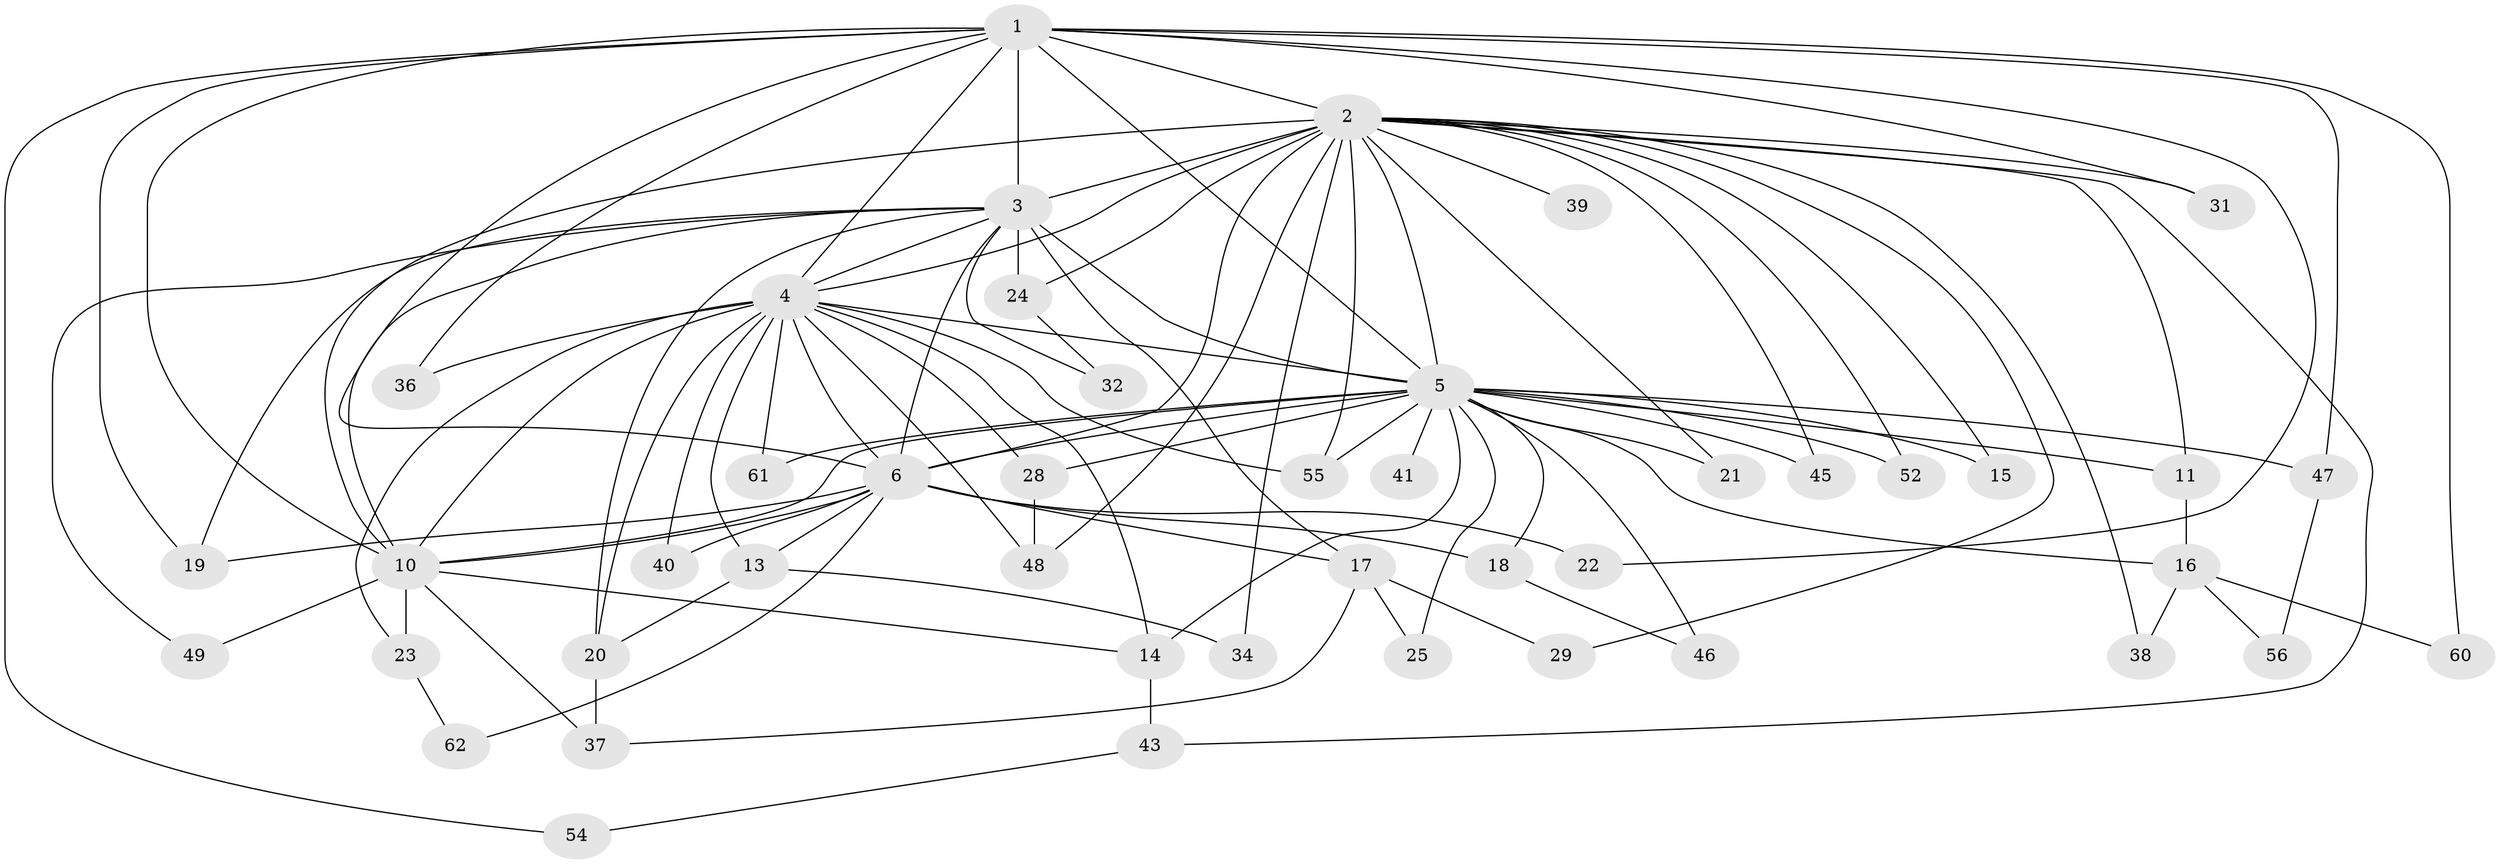 // original degree distribution, {15: 0.015873015873015872, 18: 0.047619047619047616, 12: 0.015873015873015872, 20: 0.015873015873015872, 17: 0.031746031746031744, 14: 0.031746031746031744, 3: 0.30158730158730157, 5: 0.06349206349206349, 4: 0.015873015873015872, 2: 0.4603174603174603}
// Generated by graph-tools (version 1.1) at 2025/10/02/27/25 16:10:59]
// undirected, 45 vertices, 101 edges
graph export_dot {
graph [start="1"]
  node [color=gray90,style=filled];
  1 [super="+12"];
  2 [super="+8"];
  3 [super="+9"];
  4 [super="+30"];
  5 [super="+7"];
  6 [super="+44"];
  10 [super="+50"];
  11;
  13 [super="+51"];
  14 [super="+53"];
  15 [super="+27"];
  16 [super="+58"];
  17 [super="+26"];
  18;
  19 [super="+33"];
  20 [super="+35"];
  21;
  22;
  23;
  24;
  25;
  28 [super="+63"];
  29;
  31;
  32;
  34;
  36;
  37 [super="+42"];
  38;
  39;
  40;
  41;
  43;
  45;
  46 [super="+59"];
  47;
  48;
  49;
  52;
  54;
  55 [super="+57"];
  56;
  60;
  61;
  62;
  1 -- 2 [weight=2];
  1 -- 3 [weight=3];
  1 -- 4;
  1 -- 5 [weight=2];
  1 -- 6 [weight=2];
  1 -- 10;
  1 -- 22;
  1 -- 31;
  1 -- 36;
  1 -- 47;
  1 -- 60;
  1 -- 54;
  1 -- 19;
  2 -- 3 [weight=4];
  2 -- 4 [weight=2];
  2 -- 5 [weight=4];
  2 -- 6 [weight=2];
  2 -- 10 [weight=3];
  2 -- 11;
  2 -- 15;
  2 -- 24;
  2 -- 34;
  2 -- 39 [weight=2];
  2 -- 43;
  2 -- 48;
  2 -- 52;
  2 -- 21;
  2 -- 29;
  2 -- 31;
  2 -- 38;
  2 -- 45;
  2 -- 55;
  3 -- 4 [weight=2];
  3 -- 5 [weight=4];
  3 -- 6 [weight=2];
  3 -- 10 [weight=2];
  3 -- 17 [weight=2];
  3 -- 24;
  3 -- 32;
  3 -- 49;
  3 -- 19;
  3 -- 20;
  4 -- 5 [weight=2];
  4 -- 6 [weight=2];
  4 -- 10;
  4 -- 13 [weight=2];
  4 -- 14;
  4 -- 23;
  4 -- 28;
  4 -- 36;
  4 -- 40;
  4 -- 48;
  4 -- 61;
  4 -- 55;
  4 -- 20;
  5 -- 6 [weight=2];
  5 -- 10 [weight=2];
  5 -- 11;
  5 -- 14;
  5 -- 15 [weight=2];
  5 -- 21;
  5 -- 25;
  5 -- 45;
  5 -- 46 [weight=2];
  5 -- 47;
  5 -- 61;
  5 -- 41;
  5 -- 16;
  5 -- 18;
  5 -- 52;
  5 -- 55;
  5 -- 28;
  6 -- 10;
  6 -- 13;
  6 -- 18;
  6 -- 19;
  6 -- 22;
  6 -- 40;
  6 -- 62;
  6 -- 17;
  10 -- 23;
  10 -- 37;
  10 -- 49;
  10 -- 14;
  11 -- 16;
  13 -- 20;
  13 -- 34;
  14 -- 43;
  16 -- 56;
  16 -- 60;
  16 -- 38;
  17 -- 25;
  17 -- 29;
  17 -- 37;
  18 -- 46;
  20 -- 37;
  23 -- 62;
  24 -- 32;
  28 -- 48;
  43 -- 54;
  47 -- 56;
}
